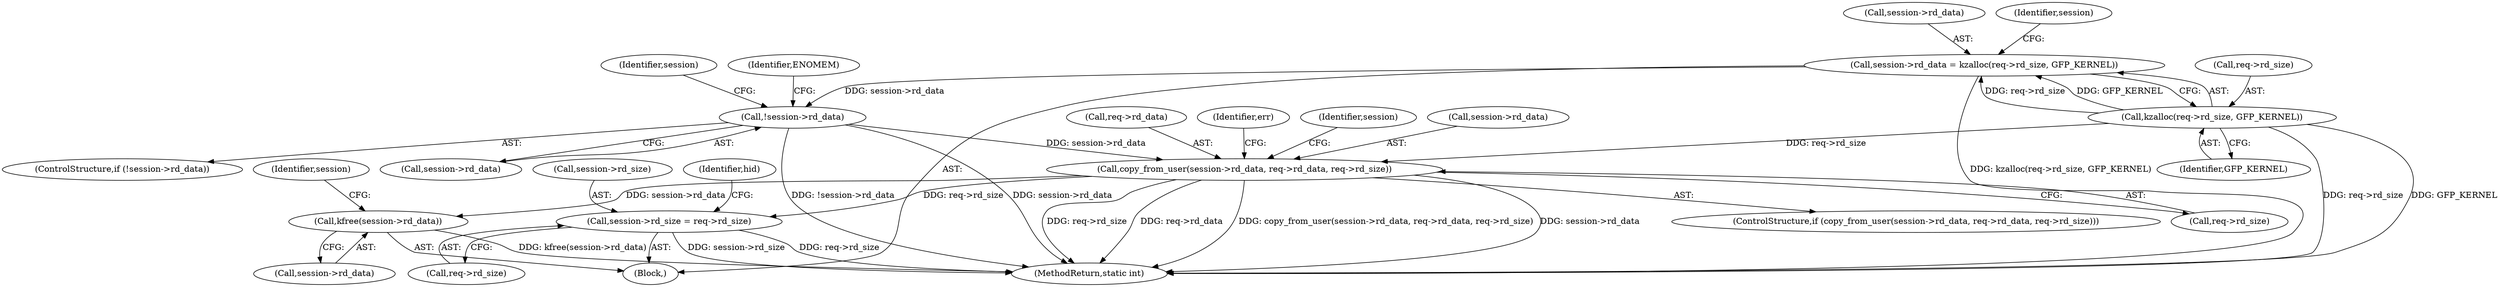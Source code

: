 digraph "0_linux_0a9ab9bdb3e891762553f667066190c1d22ad62b@API" {
"1000125" [label="(Call,copy_from_user(session->rd_data, req->rd_data, req->rd_size))"];
"1000117" [label="(Call,!session->rd_data)"];
"1000107" [label="(Call,session->rd_data = kzalloc(req->rd_size, GFP_KERNEL))"];
"1000111" [label="(Call,kzalloc(req->rd_size, GFP_KERNEL))"];
"1000141" [label="(Call,session->rd_size = req->rd_size)"];
"1000299" [label="(Call,kfree(session->rd_data))"];
"1000108" [label="(Call,session->rd_data)"];
"1000116" [label="(ControlStructure,if (!session->rd_data))"];
"1000142" [label="(Call,session->rd_size)"];
"1000111" [label="(Call,kzalloc(req->rd_size, GFP_KERNEL))"];
"1000117" [label="(Call,!session->rd_data)"];
"1000125" [label="(Call,copy_from_user(session->rd_data, req->rd_data, req->rd_size))"];
"1000145" [label="(Call,req->rd_size)"];
"1000299" [label="(Call,kfree(session->rd_data))"];
"1000115" [label="(Identifier,GFP_KERNEL)"];
"1000127" [label="(Identifier,session)"];
"1000119" [label="(Identifier,session)"];
"1000124" [label="(ControlStructure,if (copy_from_user(session->rd_data, req->rd_data, req->rd_size)))"];
"1000118" [label="(Call,session->rd_data)"];
"1000141" [label="(Call,session->rd_size = req->rd_size)"];
"1000300" [label="(Call,session->rd_data)"];
"1000123" [label="(Identifier,ENOMEM)"];
"1000129" [label="(Call,req->rd_data)"];
"1000137" [label="(Identifier,err)"];
"1000112" [label="(Call,req->rd_size)"];
"1000149" [label="(Identifier,hid)"];
"1000310" [label="(MethodReturn,static int)"];
"1000107" [label="(Call,session->rd_data = kzalloc(req->rd_size, GFP_KERNEL))"];
"1000143" [label="(Identifier,session)"];
"1000126" [label="(Call,session->rd_data)"];
"1000104" [label="(Block,)"];
"1000132" [label="(Call,req->rd_size)"];
"1000305" [label="(Identifier,session)"];
"1000125" -> "1000124"  [label="AST: "];
"1000125" -> "1000132"  [label="CFG: "];
"1000126" -> "1000125"  [label="AST: "];
"1000129" -> "1000125"  [label="AST: "];
"1000132" -> "1000125"  [label="AST: "];
"1000137" -> "1000125"  [label="CFG: "];
"1000143" -> "1000125"  [label="CFG: "];
"1000125" -> "1000310"  [label="DDG: copy_from_user(session->rd_data, req->rd_data, req->rd_size)"];
"1000125" -> "1000310"  [label="DDG: session->rd_data"];
"1000125" -> "1000310"  [label="DDG: req->rd_size"];
"1000125" -> "1000310"  [label="DDG: req->rd_data"];
"1000117" -> "1000125"  [label="DDG: session->rd_data"];
"1000111" -> "1000125"  [label="DDG: req->rd_size"];
"1000125" -> "1000141"  [label="DDG: req->rd_size"];
"1000125" -> "1000299"  [label="DDG: session->rd_data"];
"1000117" -> "1000116"  [label="AST: "];
"1000117" -> "1000118"  [label="CFG: "];
"1000118" -> "1000117"  [label="AST: "];
"1000123" -> "1000117"  [label="CFG: "];
"1000127" -> "1000117"  [label="CFG: "];
"1000117" -> "1000310"  [label="DDG: session->rd_data"];
"1000117" -> "1000310"  [label="DDG: !session->rd_data"];
"1000107" -> "1000117"  [label="DDG: session->rd_data"];
"1000107" -> "1000104"  [label="AST: "];
"1000107" -> "1000111"  [label="CFG: "];
"1000108" -> "1000107"  [label="AST: "];
"1000111" -> "1000107"  [label="AST: "];
"1000119" -> "1000107"  [label="CFG: "];
"1000107" -> "1000310"  [label="DDG: kzalloc(req->rd_size, GFP_KERNEL)"];
"1000111" -> "1000107"  [label="DDG: req->rd_size"];
"1000111" -> "1000107"  [label="DDG: GFP_KERNEL"];
"1000111" -> "1000115"  [label="CFG: "];
"1000112" -> "1000111"  [label="AST: "];
"1000115" -> "1000111"  [label="AST: "];
"1000111" -> "1000310"  [label="DDG: GFP_KERNEL"];
"1000111" -> "1000310"  [label="DDG: req->rd_size"];
"1000141" -> "1000104"  [label="AST: "];
"1000141" -> "1000145"  [label="CFG: "];
"1000142" -> "1000141"  [label="AST: "];
"1000145" -> "1000141"  [label="AST: "];
"1000149" -> "1000141"  [label="CFG: "];
"1000141" -> "1000310"  [label="DDG: session->rd_size"];
"1000141" -> "1000310"  [label="DDG: req->rd_size"];
"1000299" -> "1000104"  [label="AST: "];
"1000299" -> "1000300"  [label="CFG: "];
"1000300" -> "1000299"  [label="AST: "];
"1000305" -> "1000299"  [label="CFG: "];
"1000299" -> "1000310"  [label="DDG: kfree(session->rd_data)"];
}

